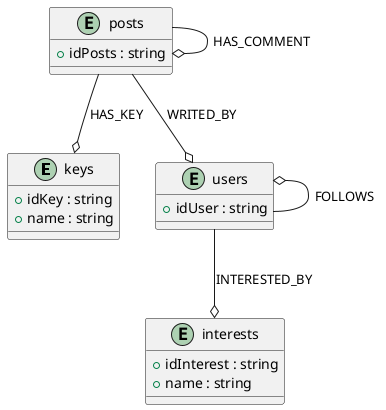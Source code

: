 @startuml
entity "keys" as Keys{
    + idKey : string
    + name : string
}
entity "interests" as Interests{
    + idInterest : string
    + name : string
}
entity "users" as Users{
    + idUser : string
}
entity "posts" as Posts{
    + idPosts : string
}

Users --o Interests : "INTERESTED_BY"
Users o-- Users: "FOLLOWS"
Posts --o Keys: "HAS_KEY"
Posts --o Posts: "HAS_COMMENT"
Posts --o Users: "WRITED_BY"
@enduml
